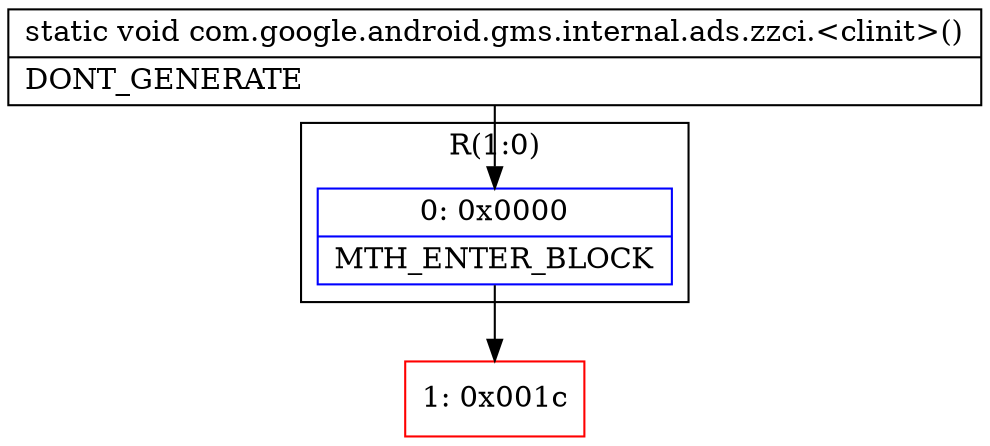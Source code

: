 digraph "CFG forcom.google.android.gms.internal.ads.zzci.\<clinit\>()V" {
subgraph cluster_Region_209770908 {
label = "R(1:0)";
node [shape=record,color=blue];
Node_0 [shape=record,label="{0\:\ 0x0000|MTH_ENTER_BLOCK\l}"];
}
Node_1 [shape=record,color=red,label="{1\:\ 0x001c}"];
MethodNode[shape=record,label="{static void com.google.android.gms.internal.ads.zzci.\<clinit\>()  | DONT_GENERATE\l}"];
MethodNode -> Node_0;
Node_0 -> Node_1;
}

